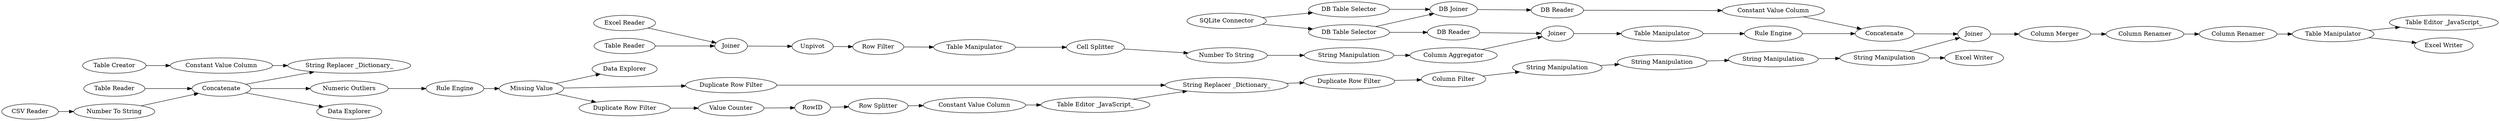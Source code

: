 digraph {
	"-1631281185745692187_29" [label=RowID]
	"-1631281185745692187_32" [label="String Replacer _Dictionary_"]
	"-1631281185745692187_37" [label="Column Filter"]
	"-1631281185745692187_65" [label="Table Editor _JavaScript_"]
	"-1631281185745692187_2" [label="Table Reader"]
	"-1631281185745692187_24" [label="Data Explorer"]
	"-1631281185745692187_19" [label="DB Reader"]
	"-1631281185745692187_48" [label="Table Manipulator"]
	"-1631281185745692187_52" [label="Column Aggregator"]
	"-1631281185745692187_60" [label="Table Manipulator"]
	"-1631281185745692187_45" [label=Joiner]
	"-1631281185745692187_40" [label="String Manipulation"]
	"-1631281185745692187_7" [label="Excel Reader"]
	"-1631281185745692187_41" [label="String Manipulation"]
	"-1631281185745692187_50" [label="Number To String"]
	"-1631281185745692187_8" [label="Table Reader"]
	"-1631281185745692187_28" [label="Row Splitter"]
	"-1631281185745692187_11" [label=Concatenate]
	"-1631281185745692187_13" [label="Constant Value Column"]
	"-1631281185745692187_21" [label="Numeric Outliers"]
	"-1631281185745692187_38" [label="String Manipulation"]
	"-1631281185745692187_1" [label="CSV Reader"]
	"-1631281185745692187_15" [label="String Replacer _Dictionary_"]
	"-1631281185745692187_49" [label="Cell Splitter"]
	"-1631281185745692187_27" [label="Value Counter"]
	"-1631281185745692187_47" [label="Row Filter"]
	"-1631281185745692187_20" [label="Data Explorer"]
	"-1631281185745692187_55" [label="Constant Value Column"]
	"-1631281185745692187_53" [label=Joiner]
	"-1631281185745692187_63" [label="Column Renamer"]
	"-1631281185745692187_39" [label="String Manipulation"]
	"-1631281185745692187_12" [label="Table Creator"]
	"-1631281185745692187_4" [label="DB Table Selector"]
	"-1631281185745692187_22" [label="Rule Engine"]
	"-1631281185745692187_57" [label="Rule Engine"]
	"-1631281185745692187_61" [label="Excel Writer"]
	"-1631281185745692187_10" [label="Number To String"]
	"-1631281185745692187_25" [label="Duplicate Row Filter"]
	"-1631281185745692187_9" [label="DB Reader"]
	"-1631281185745692187_18" [label="DB Joiner"]
	"-1631281185745692187_62" [label="Column Merger"]
	"-1631281185745692187_64" [label="Column Renamer"]
	"-1631281185745692187_31" [label="Table Editor _JavaScript_"]
	"-1631281185745692187_30" [label="Constant Value Column"]
	"-1631281185745692187_23" [label="Missing Value"]
	"-1631281185745692187_26" [label="Duplicate Row Filter"]
	"-1631281185745692187_58" [label=Concatenate]
	"-1631281185745692187_6" [label="SQLite Connector"]
	"-1631281185745692187_51" [label="String Manipulation"]
	"-1631281185745692187_59" [label=Joiner]
	"-1631281185745692187_54" [label="Table Manipulator"]
	"-1631281185745692187_5" [label="DB Table Selector"]
	"-1631281185745692187_36" [label="Duplicate Row Filter"]
	"-1631281185745692187_42" [label="Excel Writer"]
	"-1631281185745692187_46" [label=Unpivot]
	"-1631281185745692187_23" -> "-1631281185745692187_25"
	"-1631281185745692187_25" -> "-1631281185745692187_32"
	"-1631281185745692187_45" -> "-1631281185745692187_46"
	"-1631281185745692187_11" -> "-1631281185745692187_15"
	"-1631281185745692187_37" -> "-1631281185745692187_38"
	"-1631281185745692187_22" -> "-1631281185745692187_23"
	"-1631281185745692187_46" -> "-1631281185745692187_47"
	"-1631281185745692187_26" -> "-1631281185745692187_27"
	"-1631281185745692187_48" -> "-1631281185745692187_49"
	"-1631281185745692187_47" -> "-1631281185745692187_48"
	"-1631281185745692187_4" -> "-1631281185745692187_18"
	"-1631281185745692187_39" -> "-1631281185745692187_40"
	"-1631281185745692187_52" -> "-1631281185745692187_53"
	"-1631281185745692187_11" -> "-1631281185745692187_21"
	"-1631281185745692187_55" -> "-1631281185745692187_58"
	"-1631281185745692187_23" -> "-1631281185745692187_24"
	"-1631281185745692187_60" -> "-1631281185745692187_61"
	"-1631281185745692187_27" -> "-1631281185745692187_29"
	"-1631281185745692187_9" -> "-1631281185745692187_53"
	"-1631281185745692187_18" -> "-1631281185745692187_19"
	"-1631281185745692187_49" -> "-1631281185745692187_50"
	"-1631281185745692187_40" -> "-1631281185745692187_41"
	"-1631281185745692187_31" -> "-1631281185745692187_32"
	"-1631281185745692187_60" -> "-1631281185745692187_65"
	"-1631281185745692187_51" -> "-1631281185745692187_52"
	"-1631281185745692187_6" -> "-1631281185745692187_4"
	"-1631281185745692187_8" -> "-1631281185745692187_45"
	"-1631281185745692187_12" -> "-1631281185745692187_13"
	"-1631281185745692187_13" -> "-1631281185745692187_15"
	"-1631281185745692187_5" -> "-1631281185745692187_9"
	"-1631281185745692187_41" -> "-1631281185745692187_42"
	"-1631281185745692187_30" -> "-1631281185745692187_31"
	"-1631281185745692187_10" -> "-1631281185745692187_11"
	"-1631281185745692187_32" -> "-1631281185745692187_36"
	"-1631281185745692187_64" -> "-1631281185745692187_60"
	"-1631281185745692187_19" -> "-1631281185745692187_55"
	"-1631281185745692187_11" -> "-1631281185745692187_20"
	"-1631281185745692187_63" -> "-1631281185745692187_64"
	"-1631281185745692187_62" -> "-1631281185745692187_63"
	"-1631281185745692187_29" -> "-1631281185745692187_28"
	"-1631281185745692187_5" -> "-1631281185745692187_18"
	"-1631281185745692187_36" -> "-1631281185745692187_37"
	"-1631281185745692187_41" -> "-1631281185745692187_59"
	"-1631281185745692187_38" -> "-1631281185745692187_39"
	"-1631281185745692187_50" -> "-1631281185745692187_51"
	"-1631281185745692187_2" -> "-1631281185745692187_11"
	"-1631281185745692187_6" -> "-1631281185745692187_5"
	"-1631281185745692187_59" -> "-1631281185745692187_62"
	"-1631281185745692187_1" -> "-1631281185745692187_10"
	"-1631281185745692187_23" -> "-1631281185745692187_26"
	"-1631281185745692187_7" -> "-1631281185745692187_45"
	"-1631281185745692187_53" -> "-1631281185745692187_54"
	"-1631281185745692187_21" -> "-1631281185745692187_22"
	"-1631281185745692187_54" -> "-1631281185745692187_57"
	"-1631281185745692187_58" -> "-1631281185745692187_59"
	"-1631281185745692187_57" -> "-1631281185745692187_58"
	"-1631281185745692187_28" -> "-1631281185745692187_30"
	rankdir=LR
}

